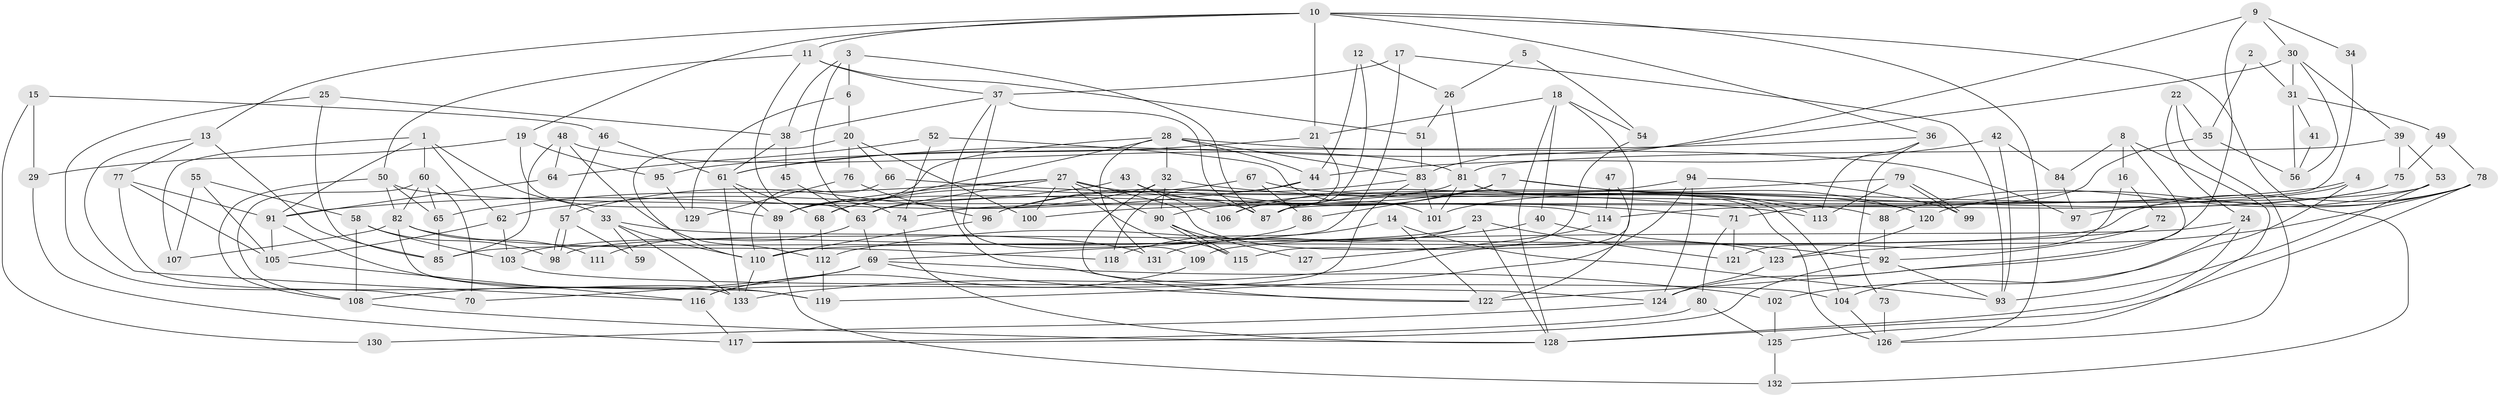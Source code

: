 // coarse degree distribution, {8: 0.12962962962962962, 10: 0.037037037037037035, 5: 0.14814814814814814, 3: 0.18518518518518517, 4: 0.18518518518518517, 9: 0.09259259259259259, 7: 0.12962962962962962, 6: 0.05555555555555555, 11: 0.037037037037037035}
// Generated by graph-tools (version 1.1) at 2025/37/03/04/25 23:37:06]
// undirected, 133 vertices, 266 edges
graph export_dot {
  node [color=gray90,style=filled];
  1;
  2;
  3;
  4;
  5;
  6;
  7;
  8;
  9;
  10;
  11;
  12;
  13;
  14;
  15;
  16;
  17;
  18;
  19;
  20;
  21;
  22;
  23;
  24;
  25;
  26;
  27;
  28;
  29;
  30;
  31;
  32;
  33;
  34;
  35;
  36;
  37;
  38;
  39;
  40;
  41;
  42;
  43;
  44;
  45;
  46;
  47;
  48;
  49;
  50;
  51;
  52;
  53;
  54;
  55;
  56;
  57;
  58;
  59;
  60;
  61;
  62;
  63;
  64;
  65;
  66;
  67;
  68;
  69;
  70;
  71;
  72;
  73;
  74;
  75;
  76;
  77;
  78;
  79;
  80;
  81;
  82;
  83;
  84;
  85;
  86;
  87;
  88;
  89;
  90;
  91;
  92;
  93;
  94;
  95;
  96;
  97;
  98;
  99;
  100;
  101;
  102;
  103;
  104;
  105;
  106;
  107;
  108;
  109;
  110;
  111;
  112;
  113;
  114;
  115;
  116;
  117;
  118;
  119;
  120;
  121;
  122;
  123;
  124;
  125;
  126;
  127;
  128;
  129;
  130;
  131;
  132;
  133;
  1 -- 62;
  1 -- 91;
  1 -- 33;
  1 -- 60;
  1 -- 107;
  2 -- 31;
  2 -- 35;
  3 -- 74;
  3 -- 38;
  3 -- 6;
  3 -- 87;
  4 -- 102;
  4 -- 101;
  4 -- 100;
  5 -- 54;
  5 -- 26;
  6 -- 20;
  6 -- 129;
  7 -- 96;
  7 -- 113;
  7 -- 74;
  7 -- 86;
  7 -- 120;
  8 -- 16;
  8 -- 84;
  8 -- 124;
  8 -- 125;
  9 -- 122;
  9 -- 83;
  9 -- 30;
  9 -- 34;
  10 -- 21;
  10 -- 11;
  10 -- 13;
  10 -- 19;
  10 -- 36;
  10 -- 126;
  10 -- 132;
  11 -- 63;
  11 -- 50;
  11 -- 37;
  11 -- 51;
  12 -- 87;
  12 -- 26;
  12 -- 44;
  13 -- 116;
  13 -- 77;
  13 -- 85;
  14 -- 118;
  14 -- 93;
  14 -- 122;
  15 -- 46;
  15 -- 29;
  15 -- 130;
  16 -- 121;
  16 -- 72;
  17 -- 93;
  17 -- 69;
  17 -- 37;
  18 -- 133;
  18 -- 21;
  18 -- 40;
  18 -- 54;
  18 -- 128;
  19 -- 89;
  19 -- 29;
  19 -- 95;
  20 -- 110;
  20 -- 76;
  20 -- 66;
  20 -- 100;
  21 -- 106;
  21 -- 61;
  22 -- 35;
  22 -- 126;
  22 -- 24;
  23 -- 128;
  23 -- 85;
  23 -- 121;
  23 -- 131;
  24 -- 128;
  24 -- 104;
  24 -- 109;
  25 -- 70;
  25 -- 38;
  25 -- 85;
  26 -- 51;
  26 -- 81;
  27 -- 100;
  27 -- 90;
  27 -- 63;
  27 -- 65;
  27 -- 71;
  27 -- 89;
  27 -- 115;
  27 -- 123;
  28 -- 44;
  28 -- 89;
  28 -- 32;
  28 -- 68;
  28 -- 83;
  28 -- 97;
  28 -- 131;
  29 -- 117;
  30 -- 61;
  30 -- 31;
  30 -- 39;
  30 -- 56;
  31 -- 49;
  31 -- 41;
  31 -- 56;
  32 -- 124;
  32 -- 57;
  32 -- 88;
  32 -- 90;
  33 -- 131;
  33 -- 59;
  33 -- 110;
  33 -- 133;
  34 -- 87;
  35 -- 56;
  35 -- 71;
  36 -- 113;
  36 -- 73;
  36 -- 95;
  37 -- 38;
  37 -- 87;
  37 -- 109;
  37 -- 122;
  38 -- 61;
  38 -- 45;
  39 -- 81;
  39 -- 53;
  39 -- 75;
  40 -- 112;
  40 -- 92;
  41 -- 56;
  42 -- 44;
  42 -- 93;
  42 -- 84;
  43 -- 87;
  43 -- 62;
  43 -- 106;
  44 -- 91;
  44 -- 118;
  45 -- 63;
  46 -- 57;
  46 -- 61;
  47 -- 122;
  47 -- 114;
  48 -- 85;
  48 -- 81;
  48 -- 64;
  48 -- 112;
  49 -- 75;
  49 -- 78;
  50 -- 65;
  50 -- 108;
  50 -- 82;
  50 -- 114;
  51 -- 83;
  52 -- 101;
  52 -- 64;
  52 -- 74;
  53 -- 63;
  53 -- 88;
  53 -- 93;
  54 -- 115;
  55 -- 58;
  55 -- 107;
  55 -- 105;
  57 -- 98;
  57 -- 98;
  57 -- 59;
  58 -- 108;
  58 -- 98;
  58 -- 103;
  60 -- 65;
  60 -- 70;
  60 -- 82;
  60 -- 108;
  61 -- 133;
  61 -- 89;
  61 -- 68;
  62 -- 103;
  62 -- 105;
  63 -- 69;
  63 -- 111;
  64 -- 91;
  65 -- 85;
  66 -- 110;
  66 -- 113;
  67 -- 120;
  67 -- 68;
  67 -- 86;
  68 -- 112;
  69 -- 122;
  69 -- 108;
  69 -- 70;
  69 -- 102;
  71 -- 80;
  71 -- 121;
  72 -- 110;
  72 -- 92;
  73 -- 126;
  74 -- 128;
  75 -- 87;
  75 -- 114;
  76 -- 129;
  76 -- 96;
  77 -- 105;
  77 -- 91;
  77 -- 133;
  78 -- 128;
  78 -- 120;
  78 -- 97;
  78 -- 98;
  78 -- 123;
  79 -- 99;
  79 -- 99;
  79 -- 90;
  79 -- 113;
  80 -- 117;
  80 -- 125;
  81 -- 104;
  81 -- 126;
  81 -- 89;
  81 -- 101;
  82 -- 107;
  82 -- 111;
  82 -- 118;
  82 -- 119;
  83 -- 116;
  83 -- 96;
  83 -- 101;
  84 -- 97;
  86 -- 103;
  88 -- 92;
  89 -- 132;
  90 -- 115;
  90 -- 115;
  90 -- 127;
  91 -- 119;
  91 -- 105;
  92 -- 93;
  92 -- 117;
  94 -- 119;
  94 -- 124;
  94 -- 99;
  94 -- 106;
  95 -- 129;
  96 -- 110;
  102 -- 125;
  103 -- 104;
  104 -- 126;
  105 -- 116;
  108 -- 128;
  109 -- 116;
  110 -- 133;
  112 -- 119;
  114 -- 127;
  116 -- 117;
  120 -- 123;
  123 -- 124;
  124 -- 130;
  125 -- 132;
}
